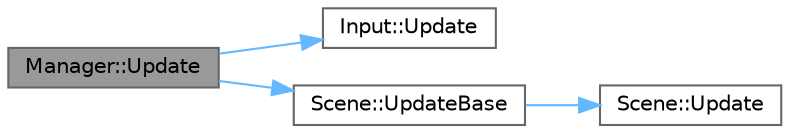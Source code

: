 digraph "Manager::Update"
{
 // LATEX_PDF_SIZE
  bgcolor="transparent";
  edge [fontname=Helvetica,fontsize=10,labelfontname=Helvetica,labelfontsize=10];
  node [fontname=Helvetica,fontsize=10,shape=box,height=0.2,width=0.4];
  rankdir="LR";
  Node1 [id="Node000001",label="Manager::Update",height=0.2,width=0.4,color="gray40", fillcolor="grey60", style="filled", fontcolor="black",tooltip="Managerクラスの更新"];
  Node1 -> Node2 [id="edge1_Node000001_Node000002",color="steelblue1",style="solid",tooltip=" "];
  Node2 [id="Node000002",label="Input::Update",height=0.2,width=0.4,color="grey40", fillcolor="white", style="filled",URL="$class_input.html#af80dcfde6dbfe39bf3bc0345c75595ce",tooltip="入力情報の更新"];
  Node1 -> Node3 [id="edge2_Node000001_Node000003",color="steelblue1",style="solid",tooltip=" "];
  Node3 [id="Node000003",label="Scene::UpdateBase",height=0.2,width=0.4,color="grey40", fillcolor="white", style="filled",URL="$class_scene.html#ab0de5feb8f80786173dbc24d6e783e18",tooltip="シーンの基本更新処理を行います。"];
  Node3 -> Node4 [id="edge3_Node000003_Node000004",color="steelblue1",style="solid",tooltip=" "];
  Node4 [id="Node000004",label="Scene::Update",height=0.2,width=0.4,color="grey40", fillcolor="white", style="filled",URL="$class_scene.html#a59cd50b7a567af365fd6ecb108896988",tooltip="シーンの更新処理を行います。"];
}
